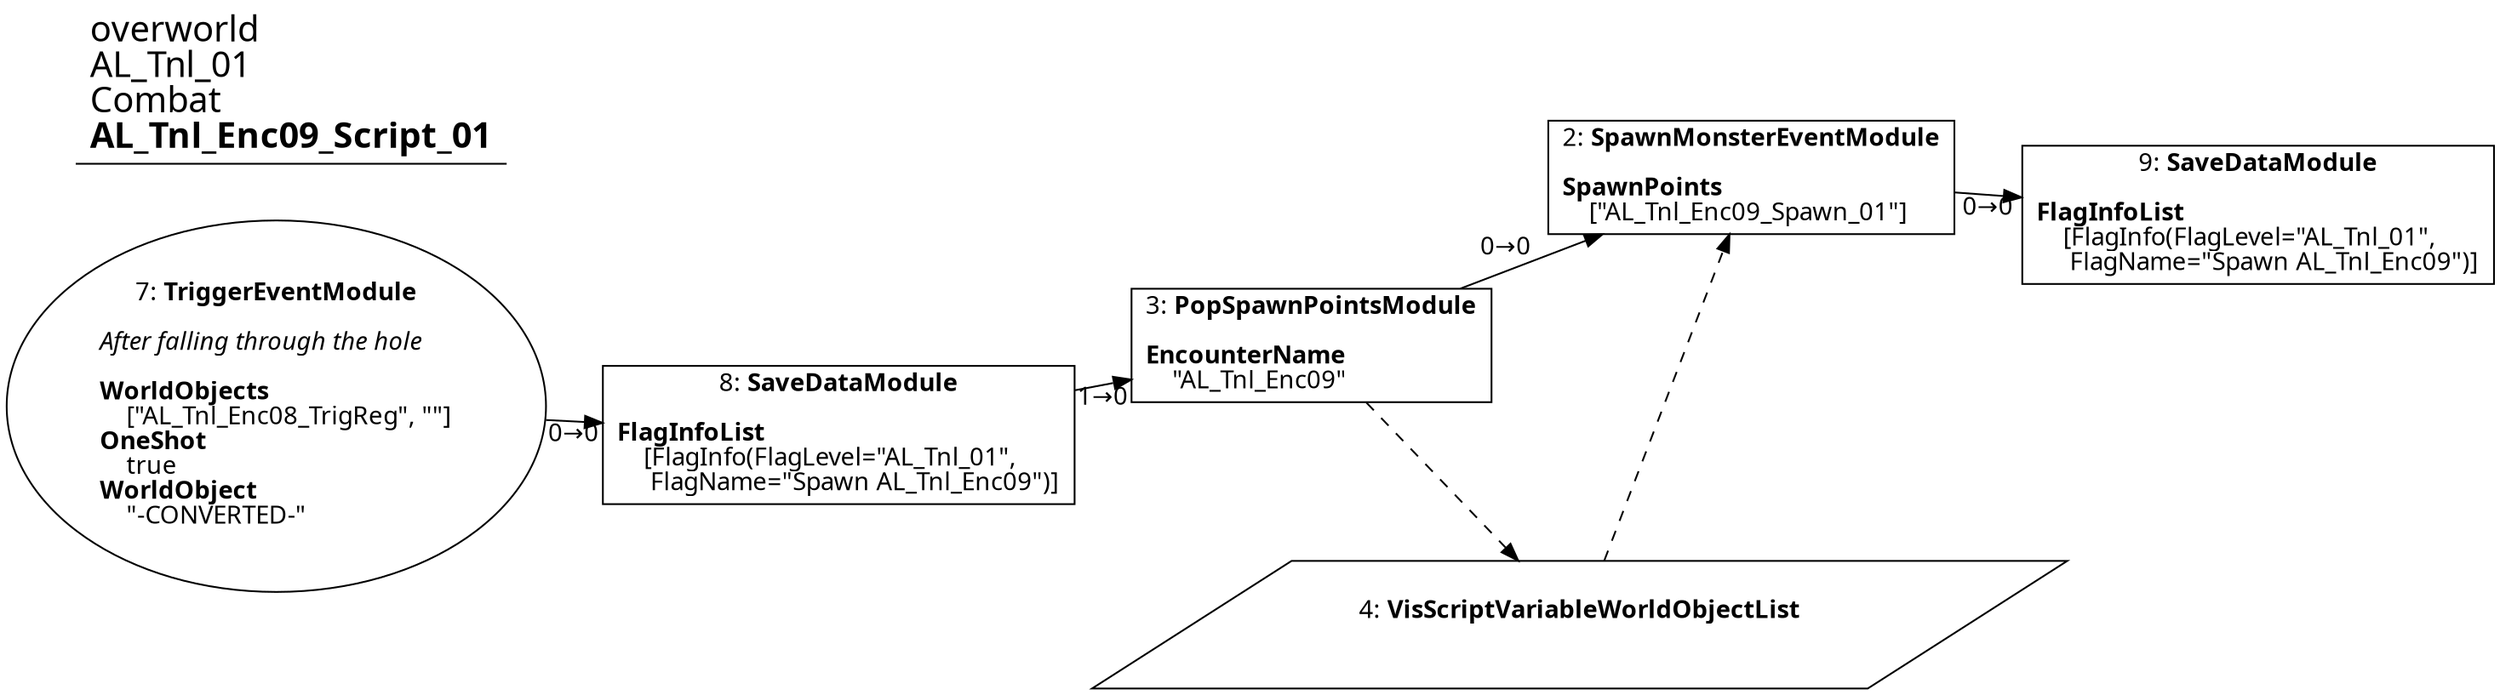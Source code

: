 digraph {
    layout = fdp;
    overlap = prism;
    sep = "+16";
    splines = spline;

    node [ shape = box ];

    graph [ fontname = "Segoe UI" ];
    node [ fontname = "Segoe UI" ];
    edge [ fontname = "Segoe UI" ];

    2 [ label = <2: <b>SpawnMonsterEventModule</b><br/><br/><b>SpawnPoints</b><br align="left"/>    [&quot;AL_Tnl_Enc09_Spawn_01&quot;]<br align="left"/>> ];
    2 [ pos = "1.1550001,-0.319!" ];
    2 -> 9 [ label = "0→0" ];
    4 -> 2 [ style = dashed ];

    3 [ label = <3: <b>PopSpawnPointsModule</b><br/><br/><b>EncounterName</b><br align="left"/>    &quot;AL_Tnl_Enc09&quot;<br align="left"/>> ];
    3 [ pos = "0.772,-0.36800003!" ];
    3 -> 2 [ label = "0→0" ];
    3 -> 4 [ style = dashed ];

    4 [ label = <4: <b>VisScriptVariableWorldObjectList</b><br/><br/>> ];
    4 [ shape = parallelogram ]
    4 [ pos = "1.005,-0.58500004!" ];

    7 [ label = <7: <b>TriggerEventModule</b><br/><br/><i>After falling through the hole<br align="left"/></i><br align="left"/><b>WorldObjects</b><br align="left"/>    [&quot;AL_Tnl_Enc08_TrigReg&quot;, &quot;&quot;]<br align="left"/><b>OneShot</b><br align="left"/>    true<br align="left"/><b>WorldObject</b><br align="left"/>    &quot;-CONVERTED-&quot;<br align="left"/>> ];
    7 [ shape = oval ]
    7 [ pos = "0.178,-0.367!" ];
    7 -> 8 [ label = "0→0" ];

    8 [ label = <8: <b>SaveDataModule</b><br/><br/><b>FlagInfoList</b><br align="left"/>    [FlagInfo(FlagLevel=&quot;AL_Tnl_01&quot;,<br align="left"/>     FlagName=&quot;Spawn AL_Tnl_Enc09&quot;)]<br align="left"/>> ];
    8 [ pos = "0.49100003,-0.39100003!" ];
    8 -> 3 [ label = "1→0" ];

    9 [ label = <9: <b>SaveDataModule</b><br/><br/><b>FlagInfoList</b><br align="left"/>    [FlagInfo(FlagLevel=&quot;AL_Tnl_01&quot;,<br align="left"/>     FlagName=&quot;Spawn AL_Tnl_Enc09&quot;)]<br align="left"/>> ];
    9 [ pos = "1.4590001,-0.33100003!" ];

    title [ pos = "0.177,-0.31800002!" ];
    title [ shape = underline ];
    title [ label = <<font point-size="20">overworld<br align="left"/>AL_Tnl_01<br align="left"/>Combat<br align="left"/><b>AL_Tnl_Enc09_Script_01</b><br align="left"/></font>> ];
}
